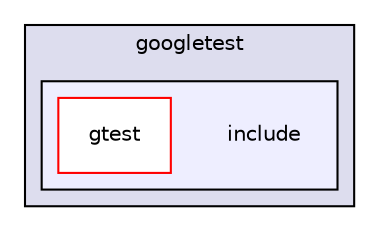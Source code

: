 digraph "_deps/googletest-src/googletest/include" {
  compound=true
  node [ fontsize="10", fontname="Helvetica"];
  edge [ labelfontsize="10", labelfontname="Helvetica"];
  subgraph clusterdir_22568a91a9e129076b6e99e80c459363 {
    graph [ bgcolor="#ddddee", pencolor="black", label="googletest" fontname="Helvetica", fontsize="10", URL="dir_22568a91a9e129076b6e99e80c459363.html"]
  subgraph clusterdir_fb865fe145034e3990c7d42c61221476 {
    graph [ bgcolor="#eeeeff", pencolor="black", label="" URL="dir_fb865fe145034e3990c7d42c61221476.html"];
    dir_fb865fe145034e3990c7d42c61221476 [shape=plaintext label="include"];
    dir_3874fb19a415d1ce8e1743bb4bf9d491 [shape=box label="gtest" color="red" fillcolor="white" style="filled" URL="dir_3874fb19a415d1ce8e1743bb4bf9d491.html"];
  }
  }
}
